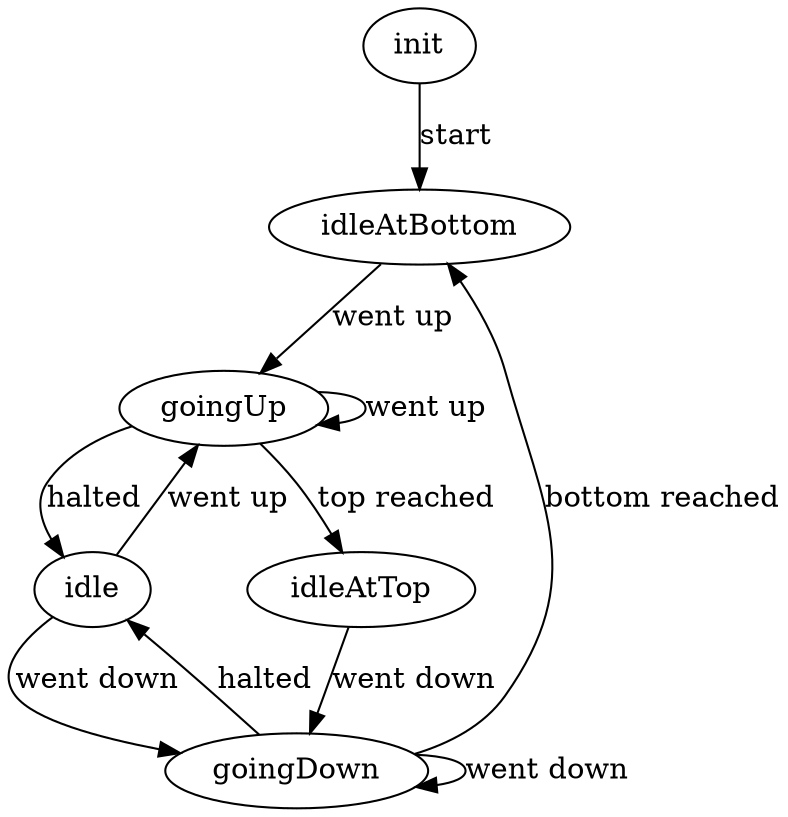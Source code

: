 digraph elevator
{
    init -> idleAtBottom [label="start"]
    idle -> goingUp [label="went up" comment="destination:Int,peopleIn:Int"]
    goingUp -> idle [label="halted" comment="peopleOut:Int"]
    goingUp -> goingUp  [label="went up"]
    goingUp -> idleAtTop  [label="top reached" comment="peopleOut:Int"]
    idle -> goingDown [label="went down" comment="destination:Int"]
    goingDown -> idle  [label="halted" comment="peopleOut:Int"  ]
    goingDown -> goingDown  [label="went down"]
    goingDown -> idleAtBottom  [label="bottom reached" comment="peopleOut:Int"]
    idleAtTop  -> goingDown [label="went down" comment="destination:Int,peopleIn:Int"]
    idleAtBottom  -> goingUp  [label="went up" comment="destination:Int,peopleIn:Int"]
}